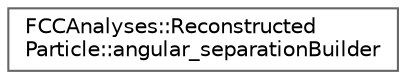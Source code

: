 digraph "Graphical Class Hierarchy"
{
 // LATEX_PDF_SIZE
  bgcolor="transparent";
  edge [fontname=Helvetica,fontsize=10,labelfontname=Helvetica,labelfontsize=10];
  node [fontname=Helvetica,fontsize=10,shape=box,height=0.2,width=0.4];
  rankdir="LR";
  Node0 [id="Node000000",label="FCCAnalyses::Reconstructed\lParticle::angular_separationBuilder",height=0.2,width=0.4,color="grey40", fillcolor="white", style="filled",URL="$struct_f_c_c_analyses_1_1_reconstructed_particle_1_1angular__separation_builder.html",tooltip="return the angular separations (min / max / average) between a collection of particles"];
}
